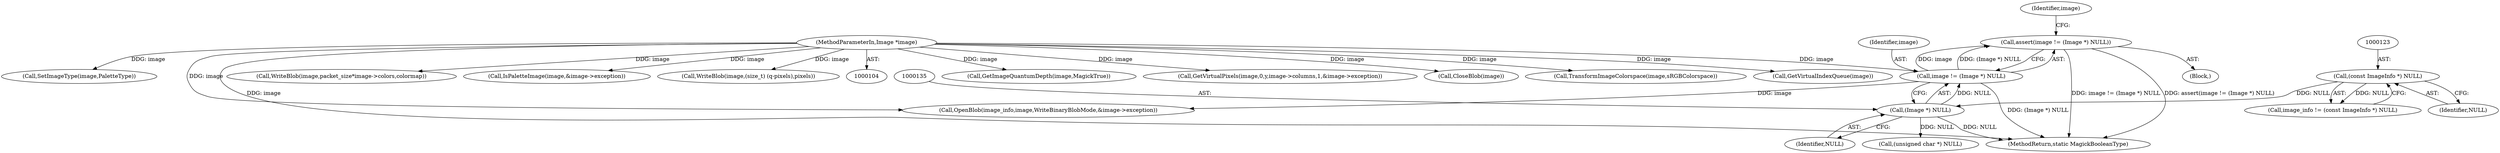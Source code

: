 digraph "0_ImageMagick_10b3823a7619ed22d42764733eb052c4159bc8c1@API" {
"1000131" [label="(Call,assert(image != (Image *) NULL))"];
"1000132" [label="(Call,image != (Image *) NULL)"];
"1000106" [label="(MethodParameterIn,Image *image)"];
"1000134" [label="(Call,(Image *) NULL)"];
"1000122" [label="(Call,(const ImageInfo *) NULL)"];
"1000195" [label="(Call,GetImageQuantumDepth(image,MagickTrue))"];
"1000457" [label="(Call,GetVirtualPixels(image,0,y,image->columns,1,&image->exception))"];
"1000140" [label="(Identifier,image)"];
"1000545" [label="(Call,CloseBlob(image))"];
"1000549" [label="(MethodReturn,static MagickBooleanType)"];
"1000136" [label="(Identifier,NULL)"];
"1000176" [label="(Call,TransformImageColorspace(image,sRGBColorspace))"];
"1000478" [label="(Call,GetVirtualIndexQueue(image))"];
"1000160" [label="(Call,OpenBlob(image_info,image,WriteBinaryBlobMode,&image->exception))"];
"1000190" [label="(Call,SetImageType(image,PaletteType))"];
"1000106" [label="(MethodParameterIn,Image *image)"];
"1000131" [label="(Call,assert(image != (Image *) NULL))"];
"1000133" [label="(Identifier,image)"];
"1000107" [label="(Block,)"];
"1000134" [label="(Call,(Image *) NULL)"];
"1000122" [label="(Call,(const ImageInfo *) NULL)"];
"1000427" [label="(Call,WriteBlob(image,packet_size*image->colors,colormap))"];
"1000132" [label="(Call,image != (Image *) NULL)"];
"1000120" [label="(Call,image_info != (const ImageInfo *) NULL)"];
"1000247" [label="(Call,(unsigned char *) NULL)"];
"1000181" [label="(Call,IsPaletteImage(image,&image->exception))"];
"1000529" [label="(Call,WriteBlob(image,(size_t) (q-pixels),pixels))"];
"1000124" [label="(Identifier,NULL)"];
"1000131" -> "1000107"  [label="AST: "];
"1000131" -> "1000132"  [label="CFG: "];
"1000132" -> "1000131"  [label="AST: "];
"1000140" -> "1000131"  [label="CFG: "];
"1000131" -> "1000549"  [label="DDG: image != (Image *) NULL"];
"1000131" -> "1000549"  [label="DDG: assert(image != (Image *) NULL)"];
"1000132" -> "1000131"  [label="DDG: image"];
"1000132" -> "1000131"  [label="DDG: (Image *) NULL"];
"1000132" -> "1000134"  [label="CFG: "];
"1000133" -> "1000132"  [label="AST: "];
"1000134" -> "1000132"  [label="AST: "];
"1000132" -> "1000549"  [label="DDG: (Image *) NULL"];
"1000106" -> "1000132"  [label="DDG: image"];
"1000134" -> "1000132"  [label="DDG: NULL"];
"1000132" -> "1000160"  [label="DDG: image"];
"1000106" -> "1000104"  [label="AST: "];
"1000106" -> "1000549"  [label="DDG: image"];
"1000106" -> "1000160"  [label="DDG: image"];
"1000106" -> "1000176"  [label="DDG: image"];
"1000106" -> "1000181"  [label="DDG: image"];
"1000106" -> "1000190"  [label="DDG: image"];
"1000106" -> "1000195"  [label="DDG: image"];
"1000106" -> "1000427"  [label="DDG: image"];
"1000106" -> "1000457"  [label="DDG: image"];
"1000106" -> "1000478"  [label="DDG: image"];
"1000106" -> "1000529"  [label="DDG: image"];
"1000106" -> "1000545"  [label="DDG: image"];
"1000134" -> "1000136"  [label="CFG: "];
"1000135" -> "1000134"  [label="AST: "];
"1000136" -> "1000134"  [label="AST: "];
"1000134" -> "1000549"  [label="DDG: NULL"];
"1000122" -> "1000134"  [label="DDG: NULL"];
"1000134" -> "1000247"  [label="DDG: NULL"];
"1000122" -> "1000120"  [label="AST: "];
"1000122" -> "1000124"  [label="CFG: "];
"1000123" -> "1000122"  [label="AST: "];
"1000124" -> "1000122"  [label="AST: "];
"1000120" -> "1000122"  [label="CFG: "];
"1000122" -> "1000120"  [label="DDG: NULL"];
}
